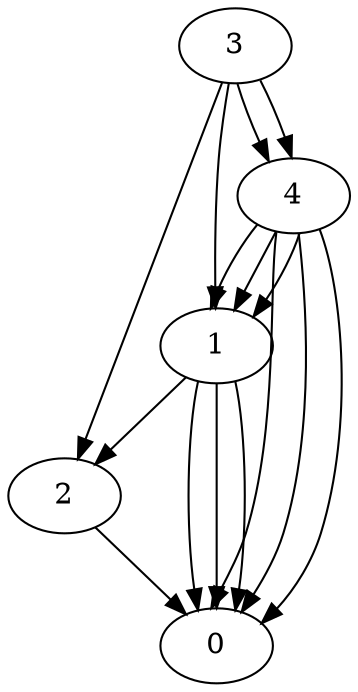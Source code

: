 digraph G {
    "1" -> "0";
    "1" -> "0";
    "1" -> "0";
    "1" -> "2";
    "2" -> "0";
    "3" -> "1";
    "3" -> "2";
    "3" -> "4";
    "3" -> "4";
    "4" -> "0";
    "4" -> "0";
    "4" -> "0";
    "4" -> "1";
    "4" -> "1";
    "4" -> "1";
}
